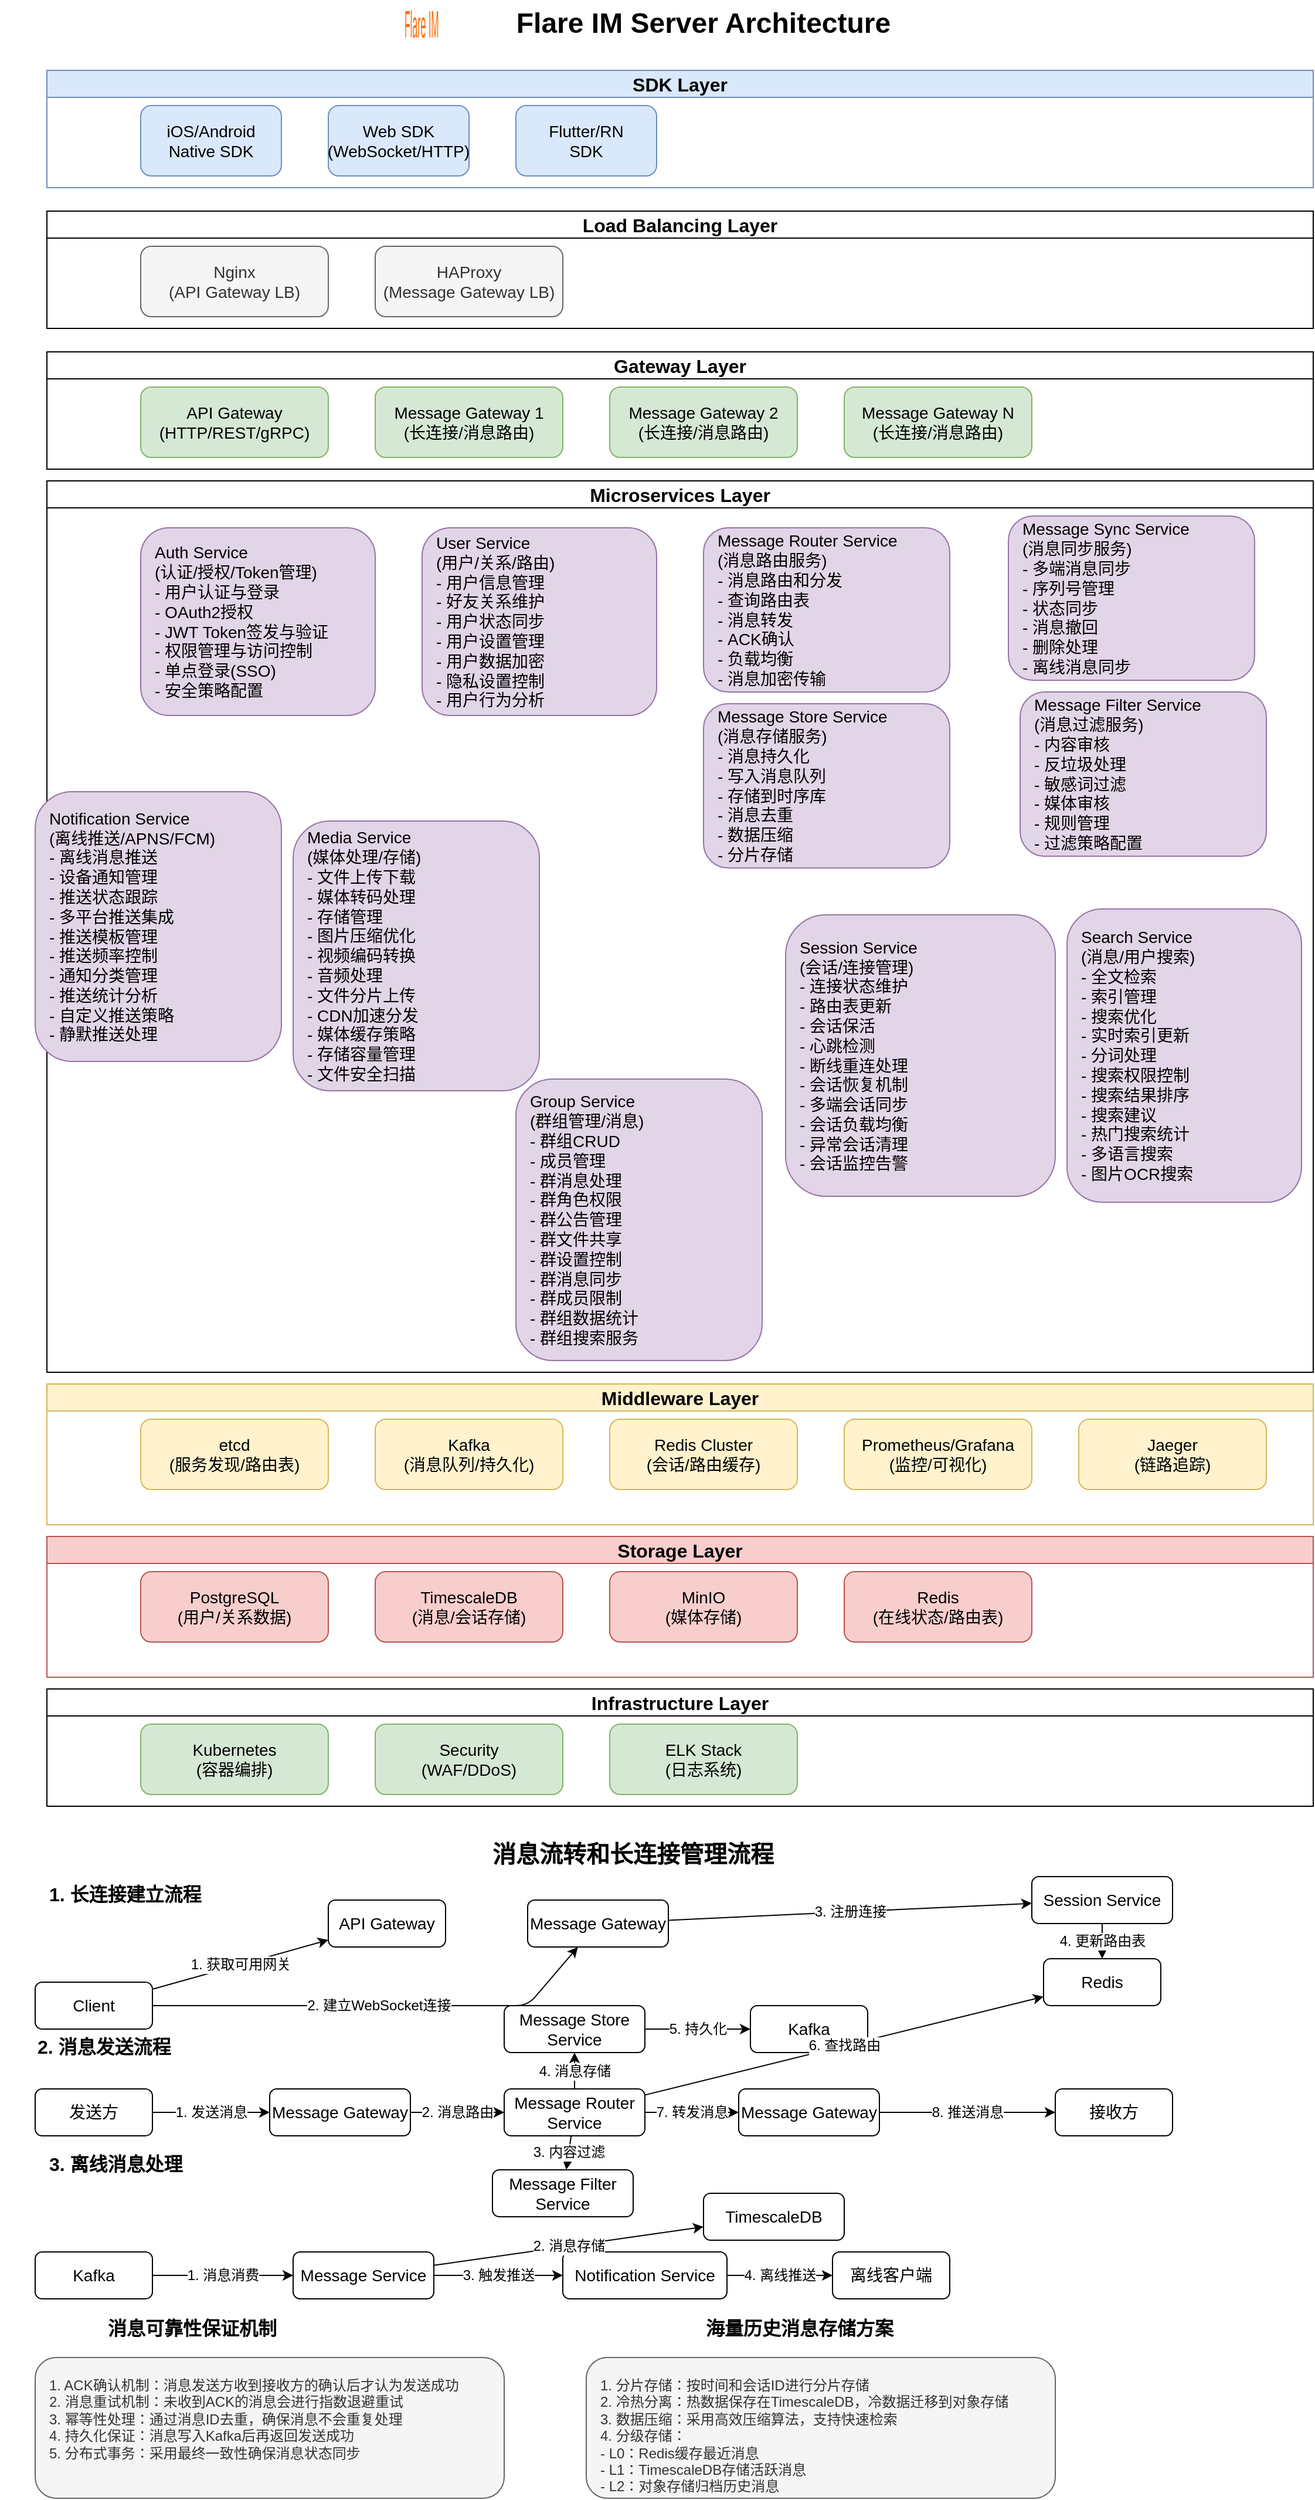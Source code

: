 <mxfile version="26.0.4">
  <diagram id="architecture-diagram" name="系统架构图">
    <mxGraphModel dx="1434" dy="854" grid="1" gridSize="10" guides="1" tooltips="1" connect="1" arrows="1" fold="1" page="1" pageScale="1" pageWidth="1169" pageHeight="1227" math="0" shadow="0">
      <root>
        <mxCell id="0" />
        <mxCell id="1" parent="0" />
        <mxCell id="title" value="Flare IM Server Architecture" style="text;html=1;strokeColor=none;fillColor=none;align=center;verticalAlign=middle;whiteSpace=wrap;rounded=0;fontSize=24;fontStyle=1" parent="1" vertex="1">
          <mxGeometry x="400" y="20" width="400" height="40" as="geometry" />
        </mxCell>
        <mxCell id="logo" value="" style="shape=image;verticalLabelPosition=bottom;labelBackgroundColor=default;verticalAlign=top;imageAspect=0;image=data:image/svg+xml,PHN2ZyB4bWxucz0iaHR0cDovL3d3dy53My5vcmcvMjAwMC9zdmciIHZpZXdCb3g9IjAgMCA1MCAxMCI+PHRleHQgeD0iNSIgeT0iOCIgZm9udC1mYW1pbHk9IkFyaWFsIiBmb250LXNpemU9IjgiIGZpbGw9IiNGRjZBMDAiPkZsYXJlIElNPC90ZXh0Pjwvc3ZnPg==" parent="1" vertex="1">
          <mxGeometry x="340" y="20" width="50" height="40" as="geometry" />
        </mxCell>
        <mxCell id="sdk_layer" value="SDK Layer" style="swimlane;whiteSpace=wrap;html=1;fontSize=16;fillColor=#dae8fc;strokeColor=#6c8ebf;" parent="1" vertex="1">
          <mxGeometry x="40" y="80" width="1080" height="100" as="geometry" />
        </mxCell>
        <mxCell id="mobile_sdk" value="iOS/Android&#xa;Native SDK" style="rounded=1;whiteSpace=wrap;html=1;fontSize=14;fillColor=#dae8fc;strokeColor=#6c8ebf;" parent="sdk_layer" vertex="1">
          <mxGeometry x="80" y="30" width="120" height="60" as="geometry" />
        </mxCell>
        <mxCell id="web_sdk" value="Web SDK&#xa;(WebSocket/HTTP)" style="rounded=1;whiteSpace=wrap;html=1;fontSize=14;fillColor=#dae8fc;strokeColor=#6c8ebf;" parent="sdk_layer" vertex="1">
          <mxGeometry x="240" y="30" width="120" height="60" as="geometry" />
        </mxCell>
        <mxCell id="cross_platform_sdk" value="Flutter/RN&#xa;SDK" style="rounded=1;whiteSpace=wrap;html=1;fontSize=14;fillColor=#dae8fc;strokeColor=#6c8ebf;" parent="sdk_layer" vertex="1">
          <mxGeometry x="400" y="30" width="120" height="60" as="geometry" />
        </mxCell>
        <mxCell id="lb_layer" value="Load Balancing Layer" style="swimlane;whiteSpace=wrap;html=1;fontSize=16;" parent="1" vertex="1">
          <mxGeometry x="40" y="200" width="1080" height="100" as="geometry" />
        </mxCell>
        <mxCell id="nginx" value="Nginx&#xa;(API Gateway LB)" style="rounded=1;whiteSpace=wrap;html=1;fontSize=14;fillColor=#f5f5f5;strokeColor=#666666;fontColor=#333333;" parent="lb_layer" vertex="1">
          <mxGeometry x="80" y="30" width="160" height="60" as="geometry" />
        </mxCell>
        <mxCell id="haproxy" value="HAProxy&#xa;(Message Gateway LB)" style="rounded=1;whiteSpace=wrap;html=1;fontSize=14;fillColor=#f5f5f5;strokeColor=#666666;fontColor=#333333;" parent="lb_layer" vertex="1">
          <mxGeometry x="280" y="30" width="160" height="60" as="geometry" />
        </mxCell>
        <mxCell id="gateway_layer" value="Gateway Layer" style="swimlane;whiteSpace=wrap;html=1;fontSize=16;" parent="1" vertex="1">
          <mxGeometry x="40" y="320" width="1080" height="100" as="geometry" />
        </mxCell>
        <mxCell id="api_gateway" value="API Gateway&#xa;(HTTP/REST/gRPC)" style="rounded=1;whiteSpace=wrap;html=1;fontSize=14;fillColor=#d5e8d4;strokeColor=#82b366;" parent="gateway_layer" vertex="1">
          <mxGeometry x="80" y="30" width="160" height="60" as="geometry" />
        </mxCell>
        <mxCell id="msg_gateway1" value="Message Gateway 1&#xa;(长连接/消息路由)" style="rounded=1;whiteSpace=wrap;html=1;fontSize=14;fillColor=#d5e8d4;strokeColor=#82b366;" parent="gateway_layer" vertex="1">
          <mxGeometry x="280" y="30" width="160" height="60" as="geometry" />
        </mxCell>
        <mxCell id="msg_gateway2" value="Message Gateway 2&#xa;(长连接/消息路由)" style="rounded=1;whiteSpace=wrap;html=1;fontSize=14;fillColor=#d5e8d4;strokeColor=#82b366;" parent="gateway_layer" vertex="1">
          <mxGeometry x="480" y="30" width="160" height="60" as="geometry" />
        </mxCell>
        <mxCell id="msg_gateway3" value="Message Gateway N&#xa;(长连接/消息路由)" style="rounded=1;whiteSpace=wrap;html=1;fontSize=14;fillColor=#d5e8d4;strokeColor=#82b366;" parent="gateway_layer" vertex="1">
          <mxGeometry x="680" y="30" width="160" height="60" as="geometry" />
        </mxCell>
        <mxCell id="service_layer" value="Microservices Layer" style="swimlane;whiteSpace=wrap;html=1;fontSize=16;" parent="1" vertex="1">
          <mxGeometry x="40" y="430" width="1080" height="760" as="geometry" />
        </mxCell>
        <mxCell id="auth_service" value="Auth Service&#xa;(认证/授权/Token管理)&#xa;- 用户认证与登录&#xa;- OAuth2授权&#xa;- JWT Token签发与验证&#xa;- 权限管理与访问控制&#xa;- 单点登录(SSO)&#xa;- 安全策略配置" style="rounded=1;whiteSpace=wrap;html=1;fontSize=14;fillColor=#e1d5e7;strokeColor=#9673a6;align=left;spacingLeft=10;" parent="service_layer" vertex="1">
          <mxGeometry x="80" y="40" width="200" height="160" as="geometry" />
        </mxCell>
        <mxCell id="user_service" value="User Service&#xa;(用户/关系/路由)&#xa;- 用户信息管理&#xa;- 好友关系维护&#xa;- 用户状态同步&#xa;- 用户设置管理&#xa;- 用户数据加密&#xa;- 隐私设置控制&#xa;- 用户行为分析" style="rounded=1;whiteSpace=wrap;html=1;fontSize=14;fillColor=#e1d5e7;strokeColor=#9673a6;align=left;spacingLeft=10;" parent="service_layer" vertex="1">
          <mxGeometry x="320" y="40" width="200" height="160" as="geometry" />
        </mxCell>
        <mxCell id="msg_router_service" value="Message Router Service&#xa;(消息路由服务)&#xa;- 消息路由和分发&#xa;- 查询路由表&#xa;- 消息转发&#xa;- ACK确认&#xa;- 负载均衡&#xa;- 消息加密传输" style="rounded=1;whiteSpace=wrap;html=1;fontSize=14;fillColor=#e1d5e7;strokeColor=#9673a6;align=left;spacingLeft=10;" parent="service_layer" vertex="1">
          <mxGeometry x="560" y="40" width="210" height="140" as="geometry" />
        </mxCell>
        <mxCell id="msg_store_service" value="Message Store Service&#xa;(消息存储服务)&#xa;- 消息持久化&#xa;- 写入消息队列&#xa;- 存储到时序库&#xa;- 消息去重&#xa;- 数据压缩&#xa;- 分片存储" style="rounded=1;whiteSpace=wrap;html=1;fontSize=14;fillColor=#e1d5e7;strokeColor=#9673a6;align=left;spacingLeft=10;" parent="service_layer" vertex="1">
          <mxGeometry x="560" y="190" width="210" height="140" as="geometry" />
        </mxCell>
        <mxCell id="msg_sync_service" value="Message Sync Service&#xa;(消息同步服务)&#xa;- 多端消息同步&#xa;- 序列号管理&#xa;- 状态同步&#xa;- 消息撤回&#xa;- 删除处理&#xa;- 离线消息同步" style="rounded=1;whiteSpace=wrap;html=1;fontSize=14;fillColor=#e1d5e7;strokeColor=#9673a6;align=left;spacingLeft=10;" parent="service_layer" vertex="1">
          <mxGeometry x="820" y="30" width="210" height="140" as="geometry" />
        </mxCell>
        <mxCell id="msg_filter_service" value="Message Filter Service&#xa;(消息过滤服务)&#xa;- 内容审核&#xa;- 反垃圾处理&#xa;- 敏感词过滤&#xa;- 媒体审核&#xa;- 规则管理&#xa;- 过滤策略配置" style="rounded=1;whiteSpace=wrap;html=1;fontSize=14;fillColor=#e1d5e7;strokeColor=#9673a6;align=left;spacingLeft=10;" parent="service_layer" vertex="1">
          <mxGeometry x="830" y="180" width="210" height="140" as="geometry" />
        </mxCell>
        <mxCell id="session_service" value="Session Service&#xa;(会话/连接管理)&#xa;- 连接状态维护&#xa;- 路由表更新&#xa;- 会话保活&#xa;- 心跳检测&#xa;- 断线重连处理&#xa;- 会话恢复机制&#xa;- 多端会话同步&#xa;- 会话负载均衡&#xa;- 异常会话清理&#xa;- 会话监控告警" style="rounded=1;whiteSpace=wrap;html=1;fontSize=14;fillColor=#e1d5e7;strokeColor=#9673a6;align=left;spacingLeft=10;" parent="service_layer" vertex="1">
          <mxGeometry x="630" y="370" width="230" height="240" as="geometry" />
        </mxCell>
        <mxCell id="notification_service" value="Notification Service&#xa;(离线推送/APNS/FCM)&#xa;- 离线消息推送&#xa;- 设备通知管理&#xa;- 推送状态跟踪&#xa;- 多平台推送集成&#xa;- 推送模板管理&#xa;- 推送频率控制&#xa;- 通知分类管理&#xa;- 推送统计分析&#xa;- 自定义推送策略&#xa;- 静默推送处理" style="rounded=1;whiteSpace=wrap;html=1;fontSize=14;fillColor=#e1d5e7;strokeColor=#9673a6;align=left;spacingLeft=10;" parent="service_layer" vertex="1">
          <mxGeometry x="-10" y="265" width="210" height="230" as="geometry" />
        </mxCell>
        <mxCell id="media_service" value="Media Service&#xa;(媒体处理/存储)&#xa;- 文件上传下载&#xa;- 媒体转码处理&#xa;- 存储管理&#xa;- 图片压缩优化&#xa;- 视频编码转换&#xa;- 音频处理&#xa;- 文件分片上传&#xa;- CDN加速分发&#xa;- 媒体缓存策略&#xa;- 存储容量管理&#xa;- 文件安全扫描" style="rounded=1;whiteSpace=wrap;html=1;fontSize=14;fillColor=#e1d5e7;strokeColor=#9673a6;align=left;spacingLeft=10;" parent="service_layer" vertex="1">
          <mxGeometry x="210" y="290" width="210" height="230" as="geometry" />
        </mxCell>
        <mxCell id="group_service" value="Group Service&#xa;(群组管理/消息)&#xa;- 群组CRUD&#xa;- 成员管理&#xa;- 群消息处理&#xa;- 群角色权限&#xa;- 群公告管理&#xa;- 群文件共享&#xa;- 群设置控制&#xa;- 群消息同步&#xa;- 群成员限制&#xa;- 群组数据统计&#xa;- 群组搜索服务" style="rounded=1;whiteSpace=wrap;html=1;fontSize=14;fillColor=#e1d5e7;strokeColor=#9673a6;align=left;spacingLeft=10;" parent="service_layer" vertex="1">
          <mxGeometry x="400" y="510" width="210" height="240" as="geometry" />
        </mxCell>
        <mxCell id="search_service" value="Search Service&#xa;(消息/用户搜索)&#xa;- 全文检索&#xa;- 索引管理&#xa;- 搜索优化&#xa;- 实时索引更新&#xa;- 分词处理&#xa;- 搜索权限控制&#xa;- 搜索结果排序&#xa;- 搜索建议&#xa;- 热门搜索统计&#xa;- 多语言搜索&#xa;- 图片OCR搜索" style="rounded=1;whiteSpace=wrap;html=1;fontSize=14;fillColor=#e1d5e7;strokeColor=#9673a6;align=left;spacingLeft=10;" parent="service_layer" vertex="1">
          <mxGeometry x="870" y="365" width="200" height="250" as="geometry" />
        </mxCell>
        <mxCell id="middleware_layer" value="Middleware Layer" style="swimlane;whiteSpace=wrap;html=1;fontSize=16;fillColor=#fff2cc;strokeColor=#d6b656;" parent="1" vertex="1">
          <mxGeometry x="40" y="1200" width="1080" height="120" as="geometry" />
        </mxCell>
        <mxCell id="etcd" value="etcd&#xa;(服务发现/路由表)" style="rounded=1;whiteSpace=wrap;html=1;fontSize=14;fillColor=#fff2cc;strokeColor=#d6b656;" parent="middleware_layer" vertex="1">
          <mxGeometry x="80" y="30" width="160" height="60" as="geometry" />
        </mxCell>
        <mxCell id="kafka" value="Kafka&#xa;(消息队列/持久化)" style="rounded=1;whiteSpace=wrap;html=1;fontSize=14;fillColor=#fff2cc;strokeColor=#d6b656;" parent="middleware_layer" vertex="1">
          <mxGeometry x="280" y="30" width="160" height="60" as="geometry" />
        </mxCell>
        <mxCell id="redis" value="Redis Cluster&#xa;(会话/路由缓存)" style="rounded=1;whiteSpace=wrap;html=1;fontSize=14;fillColor=#fff2cc;strokeColor=#d6b656;" parent="middleware_layer" vertex="1">
          <mxGeometry x="480" y="30" width="160" height="60" as="geometry" />
        </mxCell>
        <mxCell id="monitoring" value="Prometheus/Grafana&#xa;(监控/可视化)" style="rounded=1;whiteSpace=wrap;html=1;fontSize=14;fillColor=#fff2cc;strokeColor=#d6b656;" parent="middleware_layer" vertex="1">
          <mxGeometry x="680" y="30" width="160" height="60" as="geometry" />
        </mxCell>
        <mxCell id="tracing" value="Jaeger&#xa;(链路追踪)" style="rounded=1;whiteSpace=wrap;html=1;fontSize=14;fillColor=#fff2cc;strokeColor=#d6b656;" parent="middleware_layer" vertex="1">
          <mxGeometry x="880" y="30" width="160" height="60" as="geometry" />
        </mxCell>
        <mxCell id="storage_layer" value="Storage Layer" style="swimlane;whiteSpace=wrap;html=1;fontSize=16;fillColor=#f8cecc;strokeColor=#b85450;" parent="1" vertex="1">
          <mxGeometry x="40" y="1330" width="1080" height="120" as="geometry" />
        </mxCell>
        <mxCell id="postgres" value="PostgreSQL&#xa;(用户/关系数据)" style="rounded=1;whiteSpace=wrap;html=1;fontSize=14;fillColor=#f8cecc;strokeColor=#b85450;" parent="storage_layer" vertex="1">
          <mxGeometry x="80" y="30" width="160" height="60" as="geometry" />
        </mxCell>
        <mxCell id="timescaledb" value="TimescaleDB&#xa;(消息/会话存储)" style="rounded=1;whiteSpace=wrap;html=1;fontSize=14;fillColor=#f8cecc;strokeColor=#b85450;" parent="storage_layer" vertex="1">
          <mxGeometry x="280" y="30" width="160" height="60" as="geometry" />
        </mxCell>
        <mxCell id="minio" value="MinIO&#xa;(媒体存储)" style="rounded=1;whiteSpace=wrap;html=1;fontSize=14;fillColor=#f8cecc;strokeColor=#b85450;" parent="storage_layer" vertex="1">
          <mxGeometry x="480" y="30" width="160" height="60" as="geometry" />
        </mxCell>
        <mxCell id="redis_storage" value="Redis&#xa;(在线状态/路由表)" style="rounded=1;whiteSpace=wrap;html=1;fontSize=14;fillColor=#f8cecc;strokeColor=#b85450;" parent="storage_layer" vertex="1">
          <mxGeometry x="680" y="30" width="160" height="60" as="geometry" />
        </mxCell>
        <mxCell id="infra_layer" value="Infrastructure Layer" style="swimlane;whiteSpace=wrap;html=1;fontSize=16;" parent="1" vertex="1">
          <mxGeometry x="40" y="1460" width="1080" height="100" as="geometry" />
        </mxCell>
        <mxCell id="k8s" value="Kubernetes&#xa;(容器编排)" style="rounded=1;whiteSpace=wrap;html=1;fontSize=14;fillColor=#d5e8d4;strokeColor=#82b366;" parent="infra_layer" vertex="1">
          <mxGeometry x="80" y="30" width="160" height="60" as="geometry" />
        </mxCell>
        <mxCell id="security" value="Security&#xa;(WAF/DDoS)" style="rounded=1;whiteSpace=wrap;html=1;fontSize=14;fillColor=#d5e8d4;strokeColor=#82b366;" parent="infra_layer" vertex="1">
          <mxGeometry x="280" y="30" width="160" height="60" as="geometry" />
        </mxCell>
        <mxCell id="logging" value="ELK Stack&#xa;(日志系统)" style="rounded=1;whiteSpace=wrap;html=1;fontSize=14;fillColor=#d5e8d4;strokeColor=#82b366;" parent="infra_layer" vertex="1">
          <mxGeometry x="480" y="30" width="160" height="60" as="geometry" />
        </mxCell>
        <mxCell id="flow_title" value="消息流转和长连接管理流程" style="text;html=1;strokeColor=none;fillColor=none;align=center;verticalAlign=middle;whiteSpace=wrap;rounded=0;fontSize=20;fontStyle=1" parent="1" vertex="1">
          <mxGeometry y="1580" width="1080" height="40" as="geometry" />
        </mxCell>
        <mxCell id="conn_flow_title" value="1. 长连接建立流程" style="text;html=1;strokeColor=none;fillColor=none;align=left;verticalAlign=middle;whiteSpace=wrap;rounded=0;fontSize=16;fontStyle=1" parent="1" vertex="1">
          <mxGeometry x="40" y="1620" width="200" height="30" as="geometry" />
        </mxCell>
        <mxCell id="client1" value="Client" style="rounded=1;whiteSpace=wrap;html=1;fontSize=14;" parent="1" vertex="1">
          <mxGeometry x="30" y="1710" width="100" height="40" as="geometry" />
        </mxCell>
        <mxCell id="api_gw1" value="API Gateway" style="rounded=1;whiteSpace=wrap;html=1;fontSize=14;" parent="1" vertex="1">
          <mxGeometry x="280" y="1640" width="100" height="40" as="geometry" />
        </mxCell>
        <mxCell id="msg_gw1" value="Message Gateway" style="rounded=1;whiteSpace=wrap;html=1;fontSize=14;" parent="1" vertex="1">
          <mxGeometry x="450" y="1640" width="120" height="40" as="geometry" />
        </mxCell>
        <mxCell id="session1" value="Session Service" style="rounded=1;whiteSpace=wrap;html=1;fontSize=14;" parent="1" vertex="1">
          <mxGeometry x="880" y="1620" width="120" height="40" as="geometry" />
        </mxCell>
        <mxCell id="redis1" value="Redis" style="rounded=1;whiteSpace=wrap;html=1;fontSize=14;" parent="1" vertex="1">
          <mxGeometry x="890" y="1690" width="100" height="40" as="geometry" />
        </mxCell>
        <mxCell id="arrow1" value="1. 获取可用网关" style="endArrow=classic;html=1;fontSize=12;" parent="1" source="client1" target="api_gw1" edge="1">
          <mxGeometry relative="1" as="geometry" />
        </mxCell>
        <mxCell id="arrow2" value="2. 建立WebSocket连接" style="endArrow=classic;html=1;fontSize=12;" parent="1" source="client1" target="msg_gw1" edge="1">
          <mxGeometry relative="1" as="geometry">
            <Array as="points">
              <mxPoint x="300" y="1730" />
              <mxPoint x="450" y="1730" />
            </Array>
          </mxGeometry>
        </mxCell>
        <mxCell id="arrow3" value="3. 注册连接" style="endArrow=classic;html=1;fontSize=12;" parent="1" source="msg_gw1" target="session1" edge="1">
          <mxGeometry relative="1" as="geometry" />
        </mxCell>
        <mxCell id="arrow4" value="4. 更新路由表" style="endArrow=classic;html=1;fontSize=12;" parent="1" source="session1" target="redis1" edge="1">
          <mxGeometry relative="1" as="geometry" />
        </mxCell>
        <mxCell id="msg_flow_title" value="2. 消息发送流程" style="text;html=1;strokeColor=none;fillColor=none;align=left;verticalAlign=middle;whiteSpace=wrap;rounded=0;fontSize=16;fontStyle=1" parent="1" vertex="1">
          <mxGeometry x="30" y="1750" width="200" height="30" as="geometry" />
        </mxCell>
        <mxCell id="sender" value="发送方" style="rounded=1;whiteSpace=wrap;html=1;fontSize=14;" parent="1" vertex="1">
          <mxGeometry x="30" y="1801" width="100" height="40" as="geometry" />
        </mxCell>
        <mxCell id="msg_gw_send" value="Message Gateway" style="rounded=1;whiteSpace=wrap;html=1;fontSize=14;" parent="1" vertex="1">
          <mxGeometry x="230" y="1801" width="120" height="40" as="geometry" />
        </mxCell>
        <mxCell id="msg_service_send" value="Message Router Service" style="rounded=1;whiteSpace=wrap;html=1;fontSize=14;" parent="1" vertex="1">
          <mxGeometry x="430" y="1801" width="120" height="40" as="geometry" />
        </mxCell>
        <mxCell id="kafka_send" value="Kafka" style="rounded=1;whiteSpace=wrap;html=1;fontSize=14;" parent="1" vertex="1">
          <mxGeometry x="640" y="1730" width="100" height="40" as="geometry" />
        </mxCell>
        <mxCell id="msg_gw_recv" value="Message Gateway" style="rounded=1;whiteSpace=wrap;html=1;fontSize=14;" parent="1" vertex="1">
          <mxGeometry x="630" y="1801" width="120" height="40" as="geometry" />
        </mxCell>
        <mxCell id="receiver" value="接收方" style="rounded=1;whiteSpace=wrap;html=1;fontSize=14;" parent="1" vertex="1">
          <mxGeometry x="900" y="1801" width="100" height="40" as="geometry" />
        </mxCell>
        <mxCell id="msg_store" value="Message Store Service" style="rounded=1;whiteSpace=wrap;html=1;fontSize=14;" parent="1" vertex="1">
          <mxGeometry x="430" y="1730" width="120" height="40" as="geometry" />
        </mxCell>
        <mxCell id="msg_filter" value="Message Filter Service" style="rounded=1;whiteSpace=wrap;html=1;fontSize=14;" parent="1" vertex="1">
          <mxGeometry x="420" y="1870" width="120" height="40" as="geometry" />
        </mxCell>
        <mxCell id="msg_arrow1" value="1. 发送消息" style="endArrow=classic;html=1;fontSize=12;" parent="1" source="sender" target="msg_gw_send" edge="1">
          <mxGeometry relative="1" as="geometry" />
        </mxCell>
        <mxCell id="msg_arrow2" value="2. 消息路由" style="endArrow=classic;html=1;fontSize=12;" parent="1" source="msg_gw_send" target="msg_service_send" edge="1">
          <mxGeometry relative="1" as="geometry" />
        </mxCell>
        <mxCell id="msg_arrow2_1" value="3. 内容过滤" style="endArrow=classic;html=1;fontSize=12;" parent="1" source="msg_service_send" target="msg_filter" edge="1">
          <mxGeometry relative="1" as="geometry" />
        </mxCell>
        <mxCell id="msg_arrow2_2" value="4. 消息存储" style="endArrow=classic;html=1;fontSize=12;" parent="1" source="msg_service_send" target="msg_store" edge="1">
          <mxGeometry relative="1" as="geometry" />
        </mxCell>
        <mxCell id="msg_arrow3" value="5. 持久化" style="endArrow=classic;html=1;fontSize=12;" parent="1" source="msg_store" target="kafka_send" edge="1">
          <mxGeometry relative="1" as="geometry" />
        </mxCell>
        <mxCell id="msg_arrow4" value="6. 查找路由" style="endArrow=classic;html=1;fontSize=12;" parent="1" source="msg_service_send" target="redis1" edge="1">
          <mxGeometry relative="1" as="geometry" />
        </mxCell>
        <mxCell id="msg_arrow5" value="7. 转发消息" style="endArrow=classic;html=1;fontSize=12;" parent="1" source="msg_service_send" target="msg_gw_recv" edge="1">
          <mxGeometry relative="1" as="geometry" />
        </mxCell>
        <mxCell id="msg_arrow6" value="8. 推送消息" style="endArrow=classic;html=1;fontSize=12;" parent="1" source="msg_gw_recv" target="receiver" edge="1">
          <mxGeometry relative="1" as="geometry" />
        </mxCell>
        <mxCell id="offline_flow_title" value="3. 离线消息处理" style="text;html=1;strokeColor=none;fillColor=none;align=left;verticalAlign=middle;whiteSpace=wrap;rounded=0;fontSize=16;fontStyle=1" parent="1" vertex="1">
          <mxGeometry x="40" y="1850" width="200" height="30" as="geometry" />
        </mxCell>
        <mxCell id="kafka2" value="Kafka" style="rounded=1;whiteSpace=wrap;html=1;fontSize=14;" parent="1" vertex="1">
          <mxGeometry x="30" y="1940" width="100" height="40" as="geometry" />
        </mxCell>
        <mxCell id="msg_service2" value="Message Service" style="rounded=1;whiteSpace=wrap;html=1;fontSize=14;" parent="1" vertex="1">
          <mxGeometry x="250" y="1940" width="120" height="40" as="geometry" />
        </mxCell>
        <mxCell id="timescaledb_offline" value="TimescaleDB" style="rounded=1;whiteSpace=wrap;html=1;fontSize=14;" parent="1" vertex="1">
          <mxGeometry x="600" y="1890" width="120" height="40" as="geometry" />
        </mxCell>
        <mxCell id="notification" value="Notification Service" style="rounded=1;whiteSpace=wrap;html=1;fontSize=14;" parent="1" vertex="1">
          <mxGeometry x="480" y="1940" width="140" height="40" as="geometry" />
        </mxCell>
        <mxCell id="offline_client" value="离线客户端" style="rounded=1;whiteSpace=wrap;html=1;fontSize=14;" parent="1" vertex="1">
          <mxGeometry x="710" y="1940" width="100" height="40" as="geometry" />
        </mxCell>
        <mxCell id="offline_arrow1" value="1. 消息消费" style="endArrow=classic;html=1;fontSize=12;" parent="1" source="kafka2" target="msg_service2" edge="1">
          <mxGeometry relative="1" as="geometry" />
        </mxCell>
        <mxCell id="offline_arrow2" value="2. 消息存储" style="endArrow=classic;html=1;fontSize=12;" parent="1" source="msg_service2" target="timescaledb_offline" edge="1">
          <mxGeometry relative="1" as="geometry" />
        </mxCell>
        <mxCell id="offline_arrow3" value="3. 触发推送" style="endArrow=classic;html=1;fontSize=12;" parent="1" source="msg_service2" target="notification" edge="1">
          <mxGeometry relative="1" as="geometry" />
        </mxCell>
        <mxCell id="offline_arrow4" value="4. 离线推送" style="endArrow=classic;html=1;fontSize=12;" parent="1" source="notification" target="offline_client" edge="1">
          <mxGeometry relative="1" as="geometry" />
        </mxCell>
        <mxCell id="reliability_title" value="消息可靠性保证机制" style="text;html=1;strokeColor=none;fillColor=none;align=left;verticalAlign=middle;whiteSpace=wrap;rounded=0;fontSize=16;fontStyle=1" parent="1" vertex="1">
          <mxGeometry x="90" y="1990" width="200" height="30" as="geometry" />
        </mxCell>
        <mxCell id="reliability_points" value="1. ACK确认机制：消息发送方收到接收方的确认后才认为发送成功&#xa;2. 消息重试机制：未收到ACK的消息会进行指数退避重试&#xa;3. 幂等性处理：通过消息ID去重，确保消息不会重复处理&#xa;4. 持久化保证：消息写入Kafka后再返回发送成功&#xa;5. 分布式事务：采用最终一致性确保消息状态同步" style="text;html=1;strokeColor=#666666;fillColor=#f5f5f5;align=left;verticalAlign=top;whiteSpace=wrap;rounded=1;fontSize=12;fontColor=#333333;spacing=4;spacingTop=8;spacingLeft=8" parent="1" vertex="1">
          <mxGeometry x="30" y="2030" width="400" height="120" as="geometry" />
        </mxCell>
        <mxCell id="storage_title" value="海量历史消息存储方案" style="text;html=1;strokeColor=none;fillColor=none;align=left;verticalAlign=middle;whiteSpace=wrap;rounded=0;fontSize=16;fontStyle=1" parent="1" vertex="1">
          <mxGeometry x="600" y="1990" width="200" height="30" as="geometry" />
        </mxCell>
        <mxCell id="storage_points" value="1. 分片存储：按时间和会话ID进行分片存储&#xa;2. 冷热分离：热数据保存在TimescaleDB，冷数据迁移到对象存储&#xa;3. 数据压缩：采用高效压缩算法，支持快速检索&#xa;4. 分级存储：&#xa;   - L0：Redis缓存最近消息&#xa;   - L1：TimescaleDB存储活跃消息&#xa;   - L2：对象存储归档历史消息" style="text;html=1;strokeColor=#666666;fillColor=#f5f5f5;align=left;verticalAlign=top;whiteSpace=wrap;rounded=1;fontSize=12;fontColor=#333333;spacing=4;spacingTop=8;spacingLeft=8" parent="1" vertex="1">
          <mxGeometry x="500" y="2030" width="400" height="120" as="geometry" />
        </mxCell>
      </root>
    </mxGraphModel>
  </diagram>
</mxfile>
